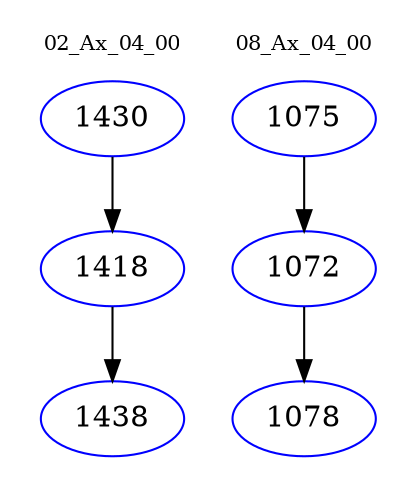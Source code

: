 digraph{
subgraph cluster_0 {
color = white
label = "02_Ax_04_00";
fontsize=10;
T0_1430 [label="1430", color="blue"]
T0_1430 -> T0_1418 [color="black"]
T0_1418 [label="1418", color="blue"]
T0_1418 -> T0_1438 [color="black"]
T0_1438 [label="1438", color="blue"]
}
subgraph cluster_1 {
color = white
label = "08_Ax_04_00";
fontsize=10;
T1_1075 [label="1075", color="blue"]
T1_1075 -> T1_1072 [color="black"]
T1_1072 [label="1072", color="blue"]
T1_1072 -> T1_1078 [color="black"]
T1_1078 [label="1078", color="blue"]
}
}
